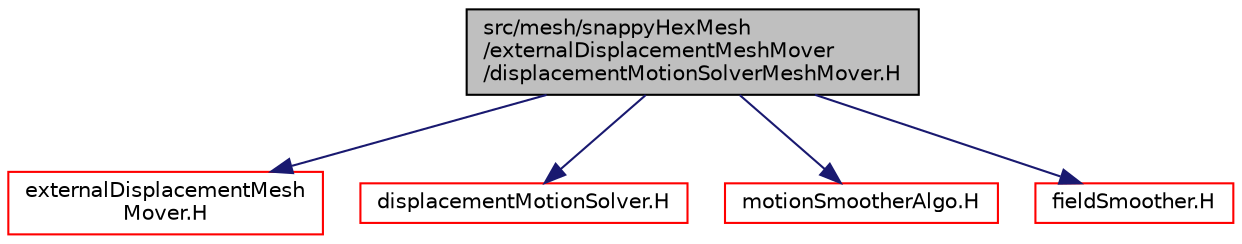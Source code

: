 digraph "src/mesh/snappyHexMesh/externalDisplacementMeshMover/displacementMotionSolverMeshMover.H"
{
  bgcolor="transparent";
  edge [fontname="Helvetica",fontsize="10",labelfontname="Helvetica",labelfontsize="10"];
  node [fontname="Helvetica",fontsize="10",shape=record];
  Node1 [label="src/mesh/snappyHexMesh\l/externalDisplacementMeshMover\l/displacementMotionSolverMeshMover.H",height=0.2,width=0.4,color="black", fillcolor="grey75", style="filled" fontcolor="black"];
  Node1 -> Node2 [color="midnightblue",fontsize="10",style="solid",fontname="Helvetica"];
  Node2 [label="externalDisplacementMesh\lMover.H",height=0.2,width=0.4,color="red",URL="$externalDisplacementMeshMover_8H.html"];
  Node1 -> Node3 [color="midnightblue",fontsize="10",style="solid",fontname="Helvetica"];
  Node3 [label="displacementMotionSolver.H",height=0.2,width=0.4,color="red",URL="$displacementMotionSolver_8H.html"];
  Node1 -> Node4 [color="midnightblue",fontsize="10",style="solid",fontname="Helvetica"];
  Node4 [label="motionSmootherAlgo.H",height=0.2,width=0.4,color="red",URL="$motionSmootherAlgo_8H.html"];
  Node1 -> Node5 [color="midnightblue",fontsize="10",style="solid",fontname="Helvetica"];
  Node5 [label="fieldSmoother.H",height=0.2,width=0.4,color="red",URL="$fieldSmoother_8H.html"];
}
